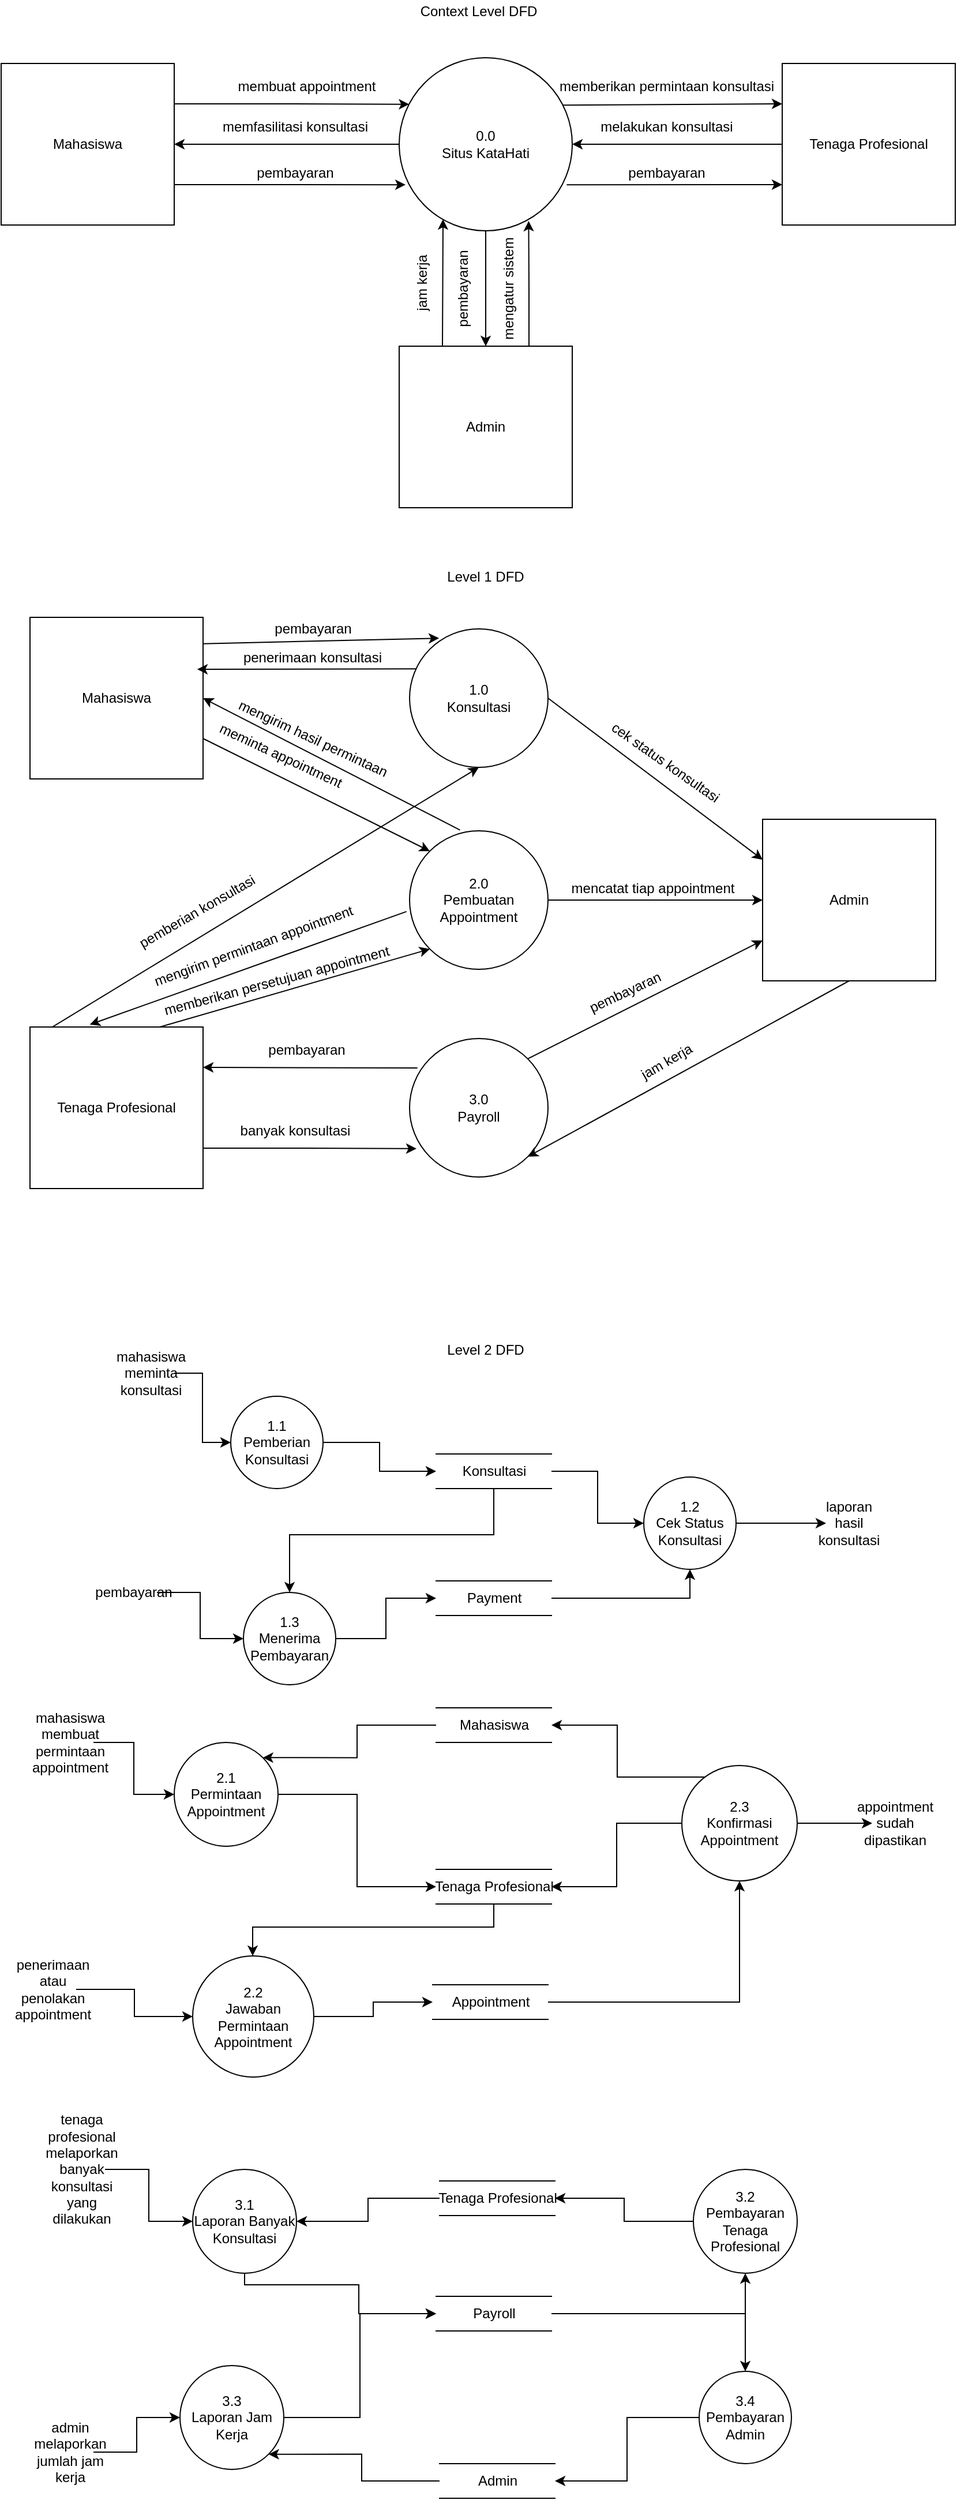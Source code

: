 <mxfile version="13.7.9" type="device"><diagram id="dkoTMwqlkXc6iOAvfyGz" name="Page-1"><mxGraphModel dx="920" dy="456" grid="1" gridSize="10" guides="1" tooltips="1" connect="1" arrows="1" fold="1" page="1" pageScale="1" pageWidth="827" pageHeight="1169" math="0" shadow="0"><root><mxCell id="0"/><mxCell id="1" parent="0"/><mxCell id="8Oj3R9MX_HztkE0eYJ9B-1" value="Context Level DFD" style="text;html=1;strokeColor=none;fillColor=none;align=center;verticalAlign=middle;whiteSpace=wrap;rounded=0;" parent="1" vertex="1"><mxGeometry x="304" y="40" width="220" height="20" as="geometry"/></mxCell><mxCell id="8Oj3R9MX_HztkE0eYJ9B-24" style="edgeStyle=orthogonalEdgeStyle;rounded=0;orthogonalLoop=1;jettySize=auto;html=1;entryX=1;entryY=0.5;entryDx=0;entryDy=0;" parent="1" source="8Oj3R9MX_HztkE0eYJ9B-2" target="8Oj3R9MX_HztkE0eYJ9B-3" edge="1"><mxGeometry relative="1" as="geometry"/></mxCell><mxCell id="8Oj3R9MX_HztkE0eYJ9B-47" style="edgeStyle=orthogonalEdgeStyle;rounded=0;orthogonalLoop=1;jettySize=auto;html=1;entryX=0.5;entryY=0;entryDx=0;entryDy=0;" parent="1" source="8Oj3R9MX_HztkE0eYJ9B-2" target="8Oj3R9MX_HztkE0eYJ9B-5" edge="1"><mxGeometry relative="1" as="geometry"/></mxCell><mxCell id="8Oj3R9MX_HztkE0eYJ9B-2" value="0.0&lt;br&gt;Situs KataHati" style="ellipse;whiteSpace=wrap;html=1;aspect=fixed;" parent="1" vertex="1"><mxGeometry x="345" y="90" width="150" height="150" as="geometry"/></mxCell><mxCell id="8Oj3R9MX_HztkE0eYJ9B-27" style="edgeStyle=orthogonalEdgeStyle;rounded=0;orthogonalLoop=1;jettySize=auto;html=1;exitX=1;exitY=0.25;exitDx=0;exitDy=0;entryX=0.058;entryY=0.269;entryDx=0;entryDy=0;entryPerimeter=0;" parent="1" source="8Oj3R9MX_HztkE0eYJ9B-3" target="8Oj3R9MX_HztkE0eYJ9B-2" edge="1"><mxGeometry relative="1" as="geometry"/></mxCell><mxCell id="8Oj3R9MX_HztkE0eYJ9B-29" style="edgeStyle=orthogonalEdgeStyle;rounded=0;orthogonalLoop=1;jettySize=auto;html=1;exitX=1;exitY=0.75;exitDx=0;exitDy=0;entryX=0.037;entryY=0.734;entryDx=0;entryDy=0;entryPerimeter=0;" parent="1" source="8Oj3R9MX_HztkE0eYJ9B-3" target="8Oj3R9MX_HztkE0eYJ9B-2" edge="1"><mxGeometry relative="1" as="geometry"/></mxCell><mxCell id="8Oj3R9MX_HztkE0eYJ9B-3" value="Mahasiswa" style="rounded=0;whiteSpace=wrap;html=1;" parent="1" vertex="1"><mxGeometry y="95" width="150" height="140" as="geometry"/></mxCell><mxCell id="8Oj3R9MX_HztkE0eYJ9B-31" style="edgeStyle=orthogonalEdgeStyle;rounded=0;orthogonalLoop=1;jettySize=auto;html=1;entryX=1;entryY=0.5;entryDx=0;entryDy=0;" parent="1" source="8Oj3R9MX_HztkE0eYJ9B-4" target="8Oj3R9MX_HztkE0eYJ9B-2" edge="1"><mxGeometry relative="1" as="geometry"/></mxCell><mxCell id="8Oj3R9MX_HztkE0eYJ9B-4" value="Tenaga Profesional" style="rounded=0;whiteSpace=wrap;html=1;" parent="1" vertex="1"><mxGeometry x="677" y="95" width="150" height="140" as="geometry"/></mxCell><mxCell id="8Oj3R9MX_HztkE0eYJ9B-49" style="edgeStyle=orthogonalEdgeStyle;rounded=0;orthogonalLoop=1;jettySize=auto;html=1;exitX=0.75;exitY=0;exitDx=0;exitDy=0;entryX=0.748;entryY=0.943;entryDx=0;entryDy=0;entryPerimeter=0;" parent="1" source="8Oj3R9MX_HztkE0eYJ9B-5" target="8Oj3R9MX_HztkE0eYJ9B-2" edge="1"><mxGeometry relative="1" as="geometry"/></mxCell><mxCell id="8Oj3R9MX_HztkE0eYJ9B-5" value="Admin" style="rounded=0;whiteSpace=wrap;html=1;" parent="1" vertex="1"><mxGeometry x="345" y="340" width="150" height="140" as="geometry"/></mxCell><mxCell id="8Oj3R9MX_HztkE0eYJ9B-8" value="membuat appointment" style="text;html=1;strokeColor=none;fillColor=none;align=center;verticalAlign=middle;whiteSpace=wrap;rounded=0;" parent="1" vertex="1"><mxGeometry x="195" y="105" width="140" height="20" as="geometry"/></mxCell><mxCell id="8Oj3R9MX_HztkE0eYJ9B-13" value="memfasilitasi konsultasi" style="text;html=1;strokeColor=none;fillColor=none;align=center;verticalAlign=middle;whiteSpace=wrap;rounded=0;" parent="1" vertex="1"><mxGeometry x="175" y="140" width="160" height="20" as="geometry"/></mxCell><mxCell id="8Oj3R9MX_HztkE0eYJ9B-14" value="pembayaran" style="text;html=1;strokeColor=none;fillColor=none;align=center;verticalAlign=middle;whiteSpace=wrap;rounded=0;" parent="1" vertex="1"><mxGeometry x="210" y="180" width="90" height="20" as="geometry"/></mxCell><mxCell id="8Oj3R9MX_HztkE0eYJ9B-15" value="memberikan permintaan konsultasi" style="text;html=1;strokeColor=none;fillColor=none;align=center;verticalAlign=middle;whiteSpace=wrap;rounded=0;" parent="1" vertex="1"><mxGeometry x="477" y="105" width="200" height="20" as="geometry"/></mxCell><mxCell id="8Oj3R9MX_HztkE0eYJ9B-16" value="melakukan konsultasi" style="text;html=1;strokeColor=none;fillColor=none;align=center;verticalAlign=middle;whiteSpace=wrap;rounded=0;" parent="1" vertex="1"><mxGeometry x="512" y="140" width="130" height="20" as="geometry"/></mxCell><mxCell id="8Oj3R9MX_HztkE0eYJ9B-17" value="pembayaran" style="text;html=1;strokeColor=none;fillColor=none;align=center;verticalAlign=middle;whiteSpace=wrap;rounded=0;" parent="1" vertex="1"><mxGeometry x="557" y="180" width="40" height="20" as="geometry"/></mxCell><mxCell id="8Oj3R9MX_HztkE0eYJ9B-30" value="" style="endArrow=classic;html=1;exitX=0.947;exitY=0.274;exitDx=0;exitDy=0;exitPerimeter=0;entryX=0;entryY=0.25;entryDx=0;entryDy=0;" parent="1" source="8Oj3R9MX_HztkE0eYJ9B-2" target="8Oj3R9MX_HztkE0eYJ9B-4" edge="1"><mxGeometry width="50" height="50" relative="1" as="geometry"><mxPoint x="490" y="160" as="sourcePoint"/><mxPoint x="540" y="110" as="targetPoint"/></mxGeometry></mxCell><mxCell id="8Oj3R9MX_HztkE0eYJ9B-32" value="" style="endArrow=classic;html=1;entryX=0;entryY=0.75;entryDx=0;entryDy=0;exitX=0.968;exitY=0.734;exitDx=0;exitDy=0;exitPerimeter=0;" parent="1" source="8Oj3R9MX_HztkE0eYJ9B-2" target="8Oj3R9MX_HztkE0eYJ9B-4" edge="1"><mxGeometry width="50" height="50" relative="1" as="geometry"><mxPoint x="380" y="240" as="sourcePoint"/><mxPoint x="430" y="190" as="targetPoint"/></mxGeometry></mxCell><mxCell id="8Oj3R9MX_HztkE0eYJ9B-33" value="" style="endArrow=classic;html=1;exitX=0.25;exitY=0;exitDx=0;exitDy=0;" parent="1" source="8Oj3R9MX_HztkE0eYJ9B-5" edge="1"><mxGeometry width="50" height="50" relative="1" as="geometry"><mxPoint x="380" y="320" as="sourcePoint"/><mxPoint x="383" y="230" as="targetPoint"/></mxGeometry></mxCell><mxCell id="8Oj3R9MX_HztkE0eYJ9B-35" value="pembayaran" style="text;html=1;strokeColor=none;fillColor=none;align=center;verticalAlign=middle;whiteSpace=wrap;rounded=0;rotation=-90;" parent="1" vertex="1"><mxGeometry x="354" y="280" width="93" height="20" as="geometry"/></mxCell><mxCell id="8Oj3R9MX_HztkE0eYJ9B-36" value="jam kerja" style="text;html=1;strokeColor=none;fillColor=none;align=center;verticalAlign=middle;whiteSpace=wrap;rounded=0;rotation=-90;" parent="1" vertex="1"><mxGeometry x="310" y="280" width="110" height="10" as="geometry"/></mxCell><mxCell id="8Oj3R9MX_HztkE0eYJ9B-38" value="Level 1 DFD" style="text;html=1;strokeColor=none;fillColor=none;align=center;verticalAlign=middle;whiteSpace=wrap;rounded=0;" parent="1" vertex="1"><mxGeometry x="345" y="530" width="150" height="20" as="geometry"/></mxCell><mxCell id="8Oj3R9MX_HztkE0eYJ9B-39" value="1.0&lt;br&gt;Konsultasi" style="ellipse;whiteSpace=wrap;html=1;aspect=fixed;" parent="1" vertex="1"><mxGeometry x="354" y="585" width="120" height="120" as="geometry"/></mxCell><mxCell id="8Oj3R9MX_HztkE0eYJ9B-61" style="edgeStyle=orthogonalEdgeStyle;rounded=0;orthogonalLoop=1;jettySize=auto;html=1;" parent="1" source="8Oj3R9MX_HztkE0eYJ9B-41" target="8Oj3R9MX_HztkE0eYJ9B-45" edge="1"><mxGeometry relative="1" as="geometry"/></mxCell><mxCell id="8Oj3R9MX_HztkE0eYJ9B-41" value="2.0&lt;br&gt;Pembuatan Appointment" style="ellipse;whiteSpace=wrap;html=1;aspect=fixed;" parent="1" vertex="1"><mxGeometry x="354" y="760" width="120" height="120" as="geometry"/></mxCell><mxCell id="8Oj3R9MX_HztkE0eYJ9B-42" value="3.0&lt;br&gt;Payroll" style="ellipse;whiteSpace=wrap;html=1;aspect=fixed;" parent="1" vertex="1"><mxGeometry x="354" y="940" width="120" height="120" as="geometry"/></mxCell><mxCell id="8Oj3R9MX_HztkE0eYJ9B-43" value="Mahasiswa" style="rounded=0;whiteSpace=wrap;html=1;" parent="1" vertex="1"><mxGeometry x="25" y="575" width="150" height="140" as="geometry"/></mxCell><mxCell id="8Oj3R9MX_HztkE0eYJ9B-57" style="edgeStyle=orthogonalEdgeStyle;rounded=0;orthogonalLoop=1;jettySize=auto;html=1;exitX=1;exitY=0.75;exitDx=0;exitDy=0;entryX=0.05;entryY=0.795;entryDx=0;entryDy=0;entryPerimeter=0;" parent="1" source="8Oj3R9MX_HztkE0eYJ9B-44" target="8Oj3R9MX_HztkE0eYJ9B-42" edge="1"><mxGeometry relative="1" as="geometry"/></mxCell><mxCell id="8Oj3R9MX_HztkE0eYJ9B-44" value="Tenaga Profesional" style="rounded=0;whiteSpace=wrap;html=1;" parent="1" vertex="1"><mxGeometry x="25" y="930" width="150" height="140" as="geometry"/></mxCell><mxCell id="8Oj3R9MX_HztkE0eYJ9B-45" value="Admin" style="rounded=0;whiteSpace=wrap;html=1;" parent="1" vertex="1"><mxGeometry x="660" y="750" width="150" height="140" as="geometry"/></mxCell><mxCell id="8Oj3R9MX_HztkE0eYJ9B-50" value="mengatur sistem" style="text;html=1;strokeColor=none;fillColor=none;align=center;verticalAlign=middle;whiteSpace=wrap;rounded=0;rotation=-90;" parent="1" vertex="1"><mxGeometry x="380" y="280" width="120" height="20" as="geometry"/></mxCell><mxCell id="8Oj3R9MX_HztkE0eYJ9B-51" value="" style="endArrow=classic;html=1;exitX=1;exitY=0;exitDx=0;exitDy=0;entryX=0;entryY=0.75;entryDx=0;entryDy=0;" parent="1" source="8Oj3R9MX_HztkE0eYJ9B-42" target="8Oj3R9MX_HztkE0eYJ9B-45" edge="1"><mxGeometry width="50" height="50" relative="1" as="geometry"><mxPoint x="500" y="1000" as="sourcePoint"/><mxPoint x="550" y="950" as="targetPoint"/></mxGeometry></mxCell><mxCell id="8Oj3R9MX_HztkE0eYJ9B-53" value="pembayaran" style="text;html=1;strokeColor=none;fillColor=none;align=center;verticalAlign=middle;whiteSpace=wrap;rounded=0;rotation=-25;" parent="1" vertex="1"><mxGeometry x="477" y="890" width="128" height="20" as="geometry"/></mxCell><mxCell id="8Oj3R9MX_HztkE0eYJ9B-54" value="" style="endArrow=classic;html=1;exitX=0.5;exitY=1;exitDx=0;exitDy=0;entryX=1;entryY=1;entryDx=0;entryDy=0;" parent="1" source="8Oj3R9MX_HztkE0eYJ9B-45" target="8Oj3R9MX_HztkE0eYJ9B-42" edge="1"><mxGeometry width="50" height="50" relative="1" as="geometry"><mxPoint x="420" y="920" as="sourcePoint"/><mxPoint x="470" y="870" as="targetPoint"/></mxGeometry></mxCell><mxCell id="8Oj3R9MX_HztkE0eYJ9B-55" value="jam kerja" style="text;html=1;strokeColor=none;fillColor=none;align=center;verticalAlign=middle;whiteSpace=wrap;rounded=0;rotation=-30;" parent="1" vertex="1"><mxGeometry x="537" y="950" width="80" height="20" as="geometry"/></mxCell><mxCell id="8Oj3R9MX_HztkE0eYJ9B-58" value="banyak konsultasi" style="text;html=1;strokeColor=none;fillColor=none;align=center;verticalAlign=middle;whiteSpace=wrap;rounded=0;" parent="1" vertex="1"><mxGeometry x="200" y="1010" width="110" height="20" as="geometry"/></mxCell><mxCell id="8Oj3R9MX_HztkE0eYJ9B-59" value="" style="endArrow=classic;html=1;exitX=0.057;exitY=0.213;exitDx=0;exitDy=0;exitPerimeter=0;entryX=1;entryY=0.25;entryDx=0;entryDy=0;" parent="1" source="8Oj3R9MX_HztkE0eYJ9B-42" target="8Oj3R9MX_HztkE0eYJ9B-44" edge="1"><mxGeometry width="50" height="50" relative="1" as="geometry"><mxPoint x="420" y="870" as="sourcePoint"/><mxPoint x="470" y="820" as="targetPoint"/></mxGeometry></mxCell><mxCell id="8Oj3R9MX_HztkE0eYJ9B-60" value="pembayaran" style="text;html=1;strokeColor=none;fillColor=none;align=center;verticalAlign=middle;whiteSpace=wrap;rounded=0;" parent="1" vertex="1"><mxGeometry x="245" y="940" width="40" height="20" as="geometry"/></mxCell><mxCell id="8Oj3R9MX_HztkE0eYJ9B-62" value="mencatat tiap appointment" style="text;html=1;strokeColor=none;fillColor=none;align=center;verticalAlign=middle;whiteSpace=wrap;rounded=0;" parent="1" vertex="1"><mxGeometry x="488" y="800" width="154" height="20" as="geometry"/></mxCell><mxCell id="8Oj3R9MX_HztkE0eYJ9B-63" value="" style="endArrow=classic;html=1;exitX=0.75;exitY=0;exitDx=0;exitDy=0;entryX=0;entryY=1;entryDx=0;entryDy=0;" parent="1" source="8Oj3R9MX_HztkE0eYJ9B-44" target="8Oj3R9MX_HztkE0eYJ9B-41" edge="1"><mxGeometry width="50" height="50" relative="1" as="geometry"><mxPoint x="420" y="930" as="sourcePoint"/><mxPoint x="470" y="880" as="targetPoint"/></mxGeometry></mxCell><mxCell id="8Oj3R9MX_HztkE0eYJ9B-64" value="" style="endArrow=classic;html=1;exitX=1;exitY=0.75;exitDx=0;exitDy=0;entryX=0;entryY=0;entryDx=0;entryDy=0;" parent="1" source="8Oj3R9MX_HztkE0eYJ9B-43" target="8Oj3R9MX_HztkE0eYJ9B-41" edge="1"><mxGeometry width="50" height="50" relative="1" as="geometry"><mxPoint x="420" y="840" as="sourcePoint"/><mxPoint x="470" y="790" as="targetPoint"/></mxGeometry></mxCell><mxCell id="8Oj3R9MX_HztkE0eYJ9B-65" value="meminta appointment" style="text;html=1;strokeColor=none;fillColor=none;align=center;verticalAlign=middle;whiteSpace=wrap;rounded=0;rotation=25;" parent="1" vertex="1"><mxGeometry x="160" y="685" width="165" height="20" as="geometry"/></mxCell><mxCell id="8Oj3R9MX_HztkE0eYJ9B-66" value="memberikan persetujuan appointment&lt;br&gt;" style="text;html=1;strokeColor=none;fillColor=none;align=center;verticalAlign=middle;whiteSpace=wrap;rounded=0;rotation=-15;" parent="1" vertex="1"><mxGeometry x="124.0" y="880" width="230" height="20" as="geometry"/></mxCell><mxCell id="8Oj3R9MX_HztkE0eYJ9B-67" value="" style="endArrow=classic;html=1;exitX=-0.022;exitY=0.583;exitDx=0;exitDy=0;exitPerimeter=0;entryX=0.346;entryY=-0.015;entryDx=0;entryDy=0;entryPerimeter=0;" parent="1" source="8Oj3R9MX_HztkE0eYJ9B-41" target="8Oj3R9MX_HztkE0eYJ9B-44" edge="1"><mxGeometry width="50" height="50" relative="1" as="geometry"><mxPoint x="420" y="890" as="sourcePoint"/><mxPoint x="40" y="920" as="targetPoint"/></mxGeometry></mxCell><mxCell id="8Oj3R9MX_HztkE0eYJ9B-68" value="mengirim permintaan appointment" style="text;html=1;strokeColor=none;fillColor=none;align=center;verticalAlign=middle;whiteSpace=wrap;rounded=0;rotation=-20;" parent="1" vertex="1"><mxGeometry x="118.5" y="850" width="200" height="20" as="geometry"/></mxCell><mxCell id="8Oj3R9MX_HztkE0eYJ9B-71" value="" style="endArrow=classic;html=1;exitX=0.364;exitY=-0.006;exitDx=0;exitDy=0;exitPerimeter=0;entryX=1;entryY=0.5;entryDx=0;entryDy=0;" parent="1" source="8Oj3R9MX_HztkE0eYJ9B-41" target="8Oj3R9MX_HztkE0eYJ9B-43" edge="1"><mxGeometry width="50" height="50" relative="1" as="geometry"><mxPoint x="420" y="860" as="sourcePoint"/><mxPoint x="470" y="810" as="targetPoint"/></mxGeometry></mxCell><mxCell id="8Oj3R9MX_HztkE0eYJ9B-72" value="mengirim hasil permintaan" style="text;html=1;strokeColor=none;fillColor=none;align=center;verticalAlign=middle;whiteSpace=wrap;rounded=0;rotation=25;" parent="1" vertex="1"><mxGeometry x="182.5" y="670" width="175" height="20" as="geometry"/></mxCell><mxCell id="8Oj3R9MX_HztkE0eYJ9B-73" value="" style="endArrow=classic;html=1;exitX=0.05;exitY=0.289;exitDx=0;exitDy=0;exitPerimeter=0;" parent="1" source="8Oj3R9MX_HztkE0eYJ9B-39" edge="1"><mxGeometry width="50" height="50" relative="1" as="geometry"><mxPoint x="420" y="840" as="sourcePoint"/><mxPoint x="170" y="620" as="targetPoint"/><Array as="points"/></mxGeometry></mxCell><mxCell id="8Oj3R9MX_HztkE0eYJ9B-74" value="penerimaan konsultasi" style="text;html=1;strokeColor=none;fillColor=none;align=center;verticalAlign=middle;whiteSpace=wrap;rounded=0;" parent="1" vertex="1"><mxGeometry x="195" y="600" width="150" height="20" as="geometry"/></mxCell><mxCell id="8Oj3R9MX_HztkE0eYJ9B-75" value="" style="endArrow=classic;html=1;exitX=0.126;exitY=0.002;exitDx=0;exitDy=0;exitPerimeter=0;entryX=0.5;entryY=1;entryDx=0;entryDy=0;" parent="1" source="8Oj3R9MX_HztkE0eYJ9B-44" target="8Oj3R9MX_HztkE0eYJ9B-39" edge="1"><mxGeometry width="50" height="50" relative="1" as="geometry"><mxPoint x="420" y="860" as="sourcePoint"/><mxPoint x="470" y="810" as="targetPoint"/></mxGeometry></mxCell><mxCell id="8Oj3R9MX_HztkE0eYJ9B-77" value="" style="endArrow=classic;html=1;exitX=0.999;exitY=0.163;exitDx=0;exitDy=0;exitPerimeter=0;entryX=0.213;entryY=0.067;entryDx=0;entryDy=0;entryPerimeter=0;" parent="1" source="8Oj3R9MX_HztkE0eYJ9B-43" target="8Oj3R9MX_HztkE0eYJ9B-39" edge="1"><mxGeometry width="50" height="50" relative="1" as="geometry"><mxPoint x="280" y="620" as="sourcePoint"/><mxPoint x="330" y="570" as="targetPoint"/></mxGeometry></mxCell><mxCell id="8Oj3R9MX_HztkE0eYJ9B-78" value="pembayaran" style="text;html=1;strokeColor=none;fillColor=none;align=center;verticalAlign=middle;whiteSpace=wrap;rounded=0;" parent="1" vertex="1"><mxGeometry x="221.5" y="575" width="97" height="20" as="geometry"/></mxCell><mxCell id="8Oj3R9MX_HztkE0eYJ9B-79" value="pemberian konsultasi" style="text;html=1;strokeColor=none;fillColor=none;align=center;verticalAlign=middle;whiteSpace=wrap;rounded=0;rotation=-30;" parent="1" vertex="1"><mxGeometry x="95" y="820" width="150" height="20" as="geometry"/></mxCell><mxCell id="8Oj3R9MX_HztkE0eYJ9B-80" value="" style="endArrow=classic;html=1;exitX=1;exitY=0.5;exitDx=0;exitDy=0;entryX=0;entryY=0.25;entryDx=0;entryDy=0;" parent="1" source="8Oj3R9MX_HztkE0eYJ9B-39" target="8Oj3R9MX_HztkE0eYJ9B-45" edge="1"><mxGeometry width="50" height="50" relative="1" as="geometry"><mxPoint x="420" y="850" as="sourcePoint"/><mxPoint x="470" y="800" as="targetPoint"/></mxGeometry></mxCell><mxCell id="8Oj3R9MX_HztkE0eYJ9B-82" value="&amp;nbsp;cek status konsultasi" style="text;html=1;strokeColor=none;fillColor=none;align=center;verticalAlign=middle;whiteSpace=wrap;rounded=0;rotation=35;" parent="1" vertex="1"><mxGeometry x="488" y="690" width="173" height="20" as="geometry"/></mxCell><mxCell id="8Oj3R9MX_HztkE0eYJ9B-83" value="Level 2 DFD" style="text;html=1;strokeColor=none;fillColor=none;align=center;verticalAlign=middle;whiteSpace=wrap;rounded=0;" parent="1" vertex="1"><mxGeometry x="322" y="1200" width="196" height="20" as="geometry"/></mxCell><mxCell id="zdmndvSYFPWUfoJBN7Kb-12" style="edgeStyle=orthogonalEdgeStyle;rounded=0;orthogonalLoop=1;jettySize=auto;html=1;entryX=0;entryY=0.5;entryDx=0;entryDy=0;" edge="1" parent="1" source="8Oj3R9MX_HztkE0eYJ9B-84" target="zdmndvSYFPWUfoJBN7Kb-3"><mxGeometry relative="1" as="geometry"/></mxCell><mxCell id="8Oj3R9MX_HztkE0eYJ9B-84" value="1.3&lt;br&gt;Menerima&lt;br&gt;Pembayaran" style="ellipse;whiteSpace=wrap;html=1;aspect=fixed;" parent="1" vertex="1"><mxGeometry x="210" y="1420" width="80" height="80" as="geometry"/></mxCell><mxCell id="zdmndvSYFPWUfoJBN7Kb-18" style="edgeStyle=orthogonalEdgeStyle;rounded=0;orthogonalLoop=1;jettySize=auto;html=1;entryX=0;entryY=0.5;entryDx=0;entryDy=0;" edge="1" parent="1" source="8Oj3R9MX_HztkE0eYJ9B-85" target="zdmndvSYFPWUfoJBN7Kb-17"><mxGeometry relative="1" as="geometry"/></mxCell><mxCell id="8Oj3R9MX_HztkE0eYJ9B-85" value="1.2&lt;br&gt;Cek Status Konsultasi" style="ellipse;whiteSpace=wrap;html=1;aspect=fixed;" parent="1" vertex="1"><mxGeometry x="557" y="1320" width="80" height="80" as="geometry"/></mxCell><mxCell id="zdmndvSYFPWUfoJBN7Kb-10" style="edgeStyle=orthogonalEdgeStyle;rounded=0;orthogonalLoop=1;jettySize=auto;html=1;entryX=0;entryY=0.5;entryDx=0;entryDy=0;" edge="1" parent="1" source="zdmndvSYFPWUfoJBN7Kb-1" target="zdmndvSYFPWUfoJBN7Kb-4"><mxGeometry relative="1" as="geometry"/></mxCell><mxCell id="zdmndvSYFPWUfoJBN7Kb-1" value="1.1&lt;br&gt;Pemberian Konsultasi" style="ellipse;whiteSpace=wrap;html=1;aspect=fixed;" vertex="1" parent="1"><mxGeometry x="199" y="1250" width="80" height="80" as="geometry"/></mxCell><mxCell id="zdmndvSYFPWUfoJBN7Kb-16" style="edgeStyle=orthogonalEdgeStyle;rounded=0;orthogonalLoop=1;jettySize=auto;html=1;entryX=0.5;entryY=1;entryDx=0;entryDy=0;" edge="1" parent="1" source="zdmndvSYFPWUfoJBN7Kb-3" target="8Oj3R9MX_HztkE0eYJ9B-85"><mxGeometry relative="1" as="geometry"/></mxCell><mxCell id="zdmndvSYFPWUfoJBN7Kb-3" value="Payment" style="html=1;dashed=0;whitespace=wrap;shape=partialRectangle;right=0;left=0;" vertex="1" parent="1"><mxGeometry x="377" y="1410" width="100" height="30" as="geometry"/></mxCell><mxCell id="zdmndvSYFPWUfoJBN7Kb-11" style="edgeStyle=orthogonalEdgeStyle;rounded=0;orthogonalLoop=1;jettySize=auto;html=1;" edge="1" parent="1" source="zdmndvSYFPWUfoJBN7Kb-4" target="8Oj3R9MX_HztkE0eYJ9B-85"><mxGeometry relative="1" as="geometry"/></mxCell><mxCell id="zdmndvSYFPWUfoJBN7Kb-15" style="edgeStyle=orthogonalEdgeStyle;rounded=0;orthogonalLoop=1;jettySize=auto;html=1;" edge="1" parent="1" source="zdmndvSYFPWUfoJBN7Kb-4" target="8Oj3R9MX_HztkE0eYJ9B-84"><mxGeometry relative="1" as="geometry"><Array as="points"><mxPoint x="427" y="1370"/><mxPoint x="250" y="1370"/></Array></mxGeometry></mxCell><mxCell id="zdmndvSYFPWUfoJBN7Kb-4" value="Konsultasi" style="html=1;dashed=0;whitespace=wrap;shape=partialRectangle;right=0;left=0;" vertex="1" parent="1"><mxGeometry x="377" y="1300" width="100" height="30" as="geometry"/></mxCell><mxCell id="zdmndvSYFPWUfoJBN7Kb-6" style="edgeStyle=orthogonalEdgeStyle;rounded=0;orthogonalLoop=1;jettySize=auto;html=1;exitX=0.5;exitY=1;exitDx=0;exitDy=0;" edge="1" parent="1" source="zdmndvSYFPWUfoJBN7Kb-3" target="zdmndvSYFPWUfoJBN7Kb-3"><mxGeometry relative="1" as="geometry"/></mxCell><mxCell id="zdmndvSYFPWUfoJBN7Kb-9" style="edgeStyle=orthogonalEdgeStyle;rounded=0;orthogonalLoop=1;jettySize=auto;html=1;entryX=0;entryY=0.5;entryDx=0;entryDy=0;" edge="1" parent="1" source="zdmndvSYFPWUfoJBN7Kb-7" target="zdmndvSYFPWUfoJBN7Kb-1"><mxGeometry relative="1" as="geometry"/></mxCell><mxCell id="zdmndvSYFPWUfoJBN7Kb-7" value="mahasiswa meminta konsultasi" style="text;html=1;strokeColor=none;fillColor=none;align=center;verticalAlign=middle;whiteSpace=wrap;rounded=0;" vertex="1" parent="1"><mxGeometry x="110" y="1220" width="40" height="20" as="geometry"/></mxCell><mxCell id="zdmndvSYFPWUfoJBN7Kb-14" style="edgeStyle=orthogonalEdgeStyle;rounded=0;orthogonalLoop=1;jettySize=auto;html=1;" edge="1" parent="1" source="zdmndvSYFPWUfoJBN7Kb-13" target="8Oj3R9MX_HztkE0eYJ9B-84"><mxGeometry relative="1" as="geometry"/></mxCell><mxCell id="zdmndvSYFPWUfoJBN7Kb-13" value="pembayaran" style="text;html=1;strokeColor=none;fillColor=none;align=center;verticalAlign=middle;whiteSpace=wrap;rounded=0;" vertex="1" parent="1"><mxGeometry x="95" y="1410" width="40" height="20" as="geometry"/></mxCell><mxCell id="zdmndvSYFPWUfoJBN7Kb-17" value="laporan hasil konsultasi" style="text;html=1;strokeColor=none;fillColor=none;align=center;verticalAlign=middle;whiteSpace=wrap;rounded=0;" vertex="1" parent="1"><mxGeometry x="715" y="1350" width="40" height="20" as="geometry"/></mxCell><mxCell id="zdmndvSYFPWUfoJBN7Kb-28" style="edgeStyle=orthogonalEdgeStyle;rounded=0;orthogonalLoop=1;jettySize=auto;html=1;entryX=0;entryY=0.5;entryDx=0;entryDy=0;" edge="1" parent="1" source="zdmndvSYFPWUfoJBN7Kb-19" target="zdmndvSYFPWUfoJBN7Kb-22"><mxGeometry relative="1" as="geometry"/></mxCell><mxCell id="zdmndvSYFPWUfoJBN7Kb-19" value="2.1&lt;br&gt;Permintaan Appointment" style="ellipse;whiteSpace=wrap;html=1;aspect=fixed;" vertex="1" parent="1"><mxGeometry x="150" y="1550" width="90" height="90" as="geometry"/></mxCell><mxCell id="zdmndvSYFPWUfoJBN7Kb-33" style="edgeStyle=orthogonalEdgeStyle;rounded=0;orthogonalLoop=1;jettySize=auto;html=1;entryX=0.5;entryY=1;entryDx=0;entryDy=0;" edge="1" parent="1" source="zdmndvSYFPWUfoJBN7Kb-20" target="zdmndvSYFPWUfoJBN7Kb-24"><mxGeometry relative="1" as="geometry"><mxPoint x="640" y="1680" as="targetPoint"/></mxGeometry></mxCell><mxCell id="zdmndvSYFPWUfoJBN7Kb-20" value="Appointment" style="html=1;dashed=0;whitespace=wrap;shape=partialRectangle;right=0;left=0;" vertex="1" parent="1"><mxGeometry x="374" y="1760" width="100" height="30" as="geometry"/></mxCell><mxCell id="zdmndvSYFPWUfoJBN7Kb-25" style="edgeStyle=orthogonalEdgeStyle;rounded=0;orthogonalLoop=1;jettySize=auto;html=1;entryX=1;entryY=0;entryDx=0;entryDy=0;" edge="1" parent="1" source="zdmndvSYFPWUfoJBN7Kb-21" target="zdmndvSYFPWUfoJBN7Kb-19"><mxGeometry relative="1" as="geometry"/></mxCell><mxCell id="zdmndvSYFPWUfoJBN7Kb-21" value="Mahasiswa" style="html=1;dashed=0;whitespace=wrap;shape=partialRectangle;right=0;left=0;" vertex="1" parent="1"><mxGeometry x="377" y="1520" width="100" height="30" as="geometry"/></mxCell><mxCell id="zdmndvSYFPWUfoJBN7Kb-29" style="edgeStyle=orthogonalEdgeStyle;rounded=0;orthogonalLoop=1;jettySize=auto;html=1;" edge="1" parent="1" source="zdmndvSYFPWUfoJBN7Kb-22" target="zdmndvSYFPWUfoJBN7Kb-23"><mxGeometry relative="1" as="geometry"><Array as="points"><mxPoint x="427" y="1710"/><mxPoint x="218" y="1710"/></Array></mxGeometry></mxCell><mxCell id="zdmndvSYFPWUfoJBN7Kb-22" value="Tenaga Profesional" style="html=1;dashed=0;whitespace=wrap;shape=partialRectangle;right=0;left=0;" vertex="1" parent="1"><mxGeometry x="377" y="1660" width="100" height="30" as="geometry"/></mxCell><mxCell id="zdmndvSYFPWUfoJBN7Kb-32" style="edgeStyle=orthogonalEdgeStyle;rounded=0;orthogonalLoop=1;jettySize=auto;html=1;entryX=0;entryY=0.5;entryDx=0;entryDy=0;" edge="1" parent="1" source="zdmndvSYFPWUfoJBN7Kb-23" target="zdmndvSYFPWUfoJBN7Kb-20"><mxGeometry relative="1" as="geometry"/></mxCell><mxCell id="zdmndvSYFPWUfoJBN7Kb-23" value="2.2&lt;br&gt;Jawaban Permintaan Appointment" style="ellipse;whiteSpace=wrap;html=1;aspect=fixed;" vertex="1" parent="1"><mxGeometry x="166" y="1735" width="105" height="105" as="geometry"/></mxCell><mxCell id="zdmndvSYFPWUfoJBN7Kb-34" style="edgeStyle=orthogonalEdgeStyle;rounded=0;orthogonalLoop=1;jettySize=auto;html=1;entryX=1;entryY=0.5;entryDx=0;entryDy=0;" edge="1" parent="1" source="zdmndvSYFPWUfoJBN7Kb-24" target="zdmndvSYFPWUfoJBN7Kb-22"><mxGeometry relative="1" as="geometry"/></mxCell><mxCell id="zdmndvSYFPWUfoJBN7Kb-35" style="edgeStyle=orthogonalEdgeStyle;rounded=0;orthogonalLoop=1;jettySize=auto;html=1;entryX=1;entryY=0.5;entryDx=0;entryDy=0;" edge="1" parent="1" source="zdmndvSYFPWUfoJBN7Kb-24" target="zdmndvSYFPWUfoJBN7Kb-21"><mxGeometry relative="1" as="geometry"><Array as="points"><mxPoint x="534" y="1580"/><mxPoint x="534" y="1535"/></Array></mxGeometry></mxCell><mxCell id="zdmndvSYFPWUfoJBN7Kb-37" style="edgeStyle=orthogonalEdgeStyle;rounded=0;orthogonalLoop=1;jettySize=auto;html=1;" edge="1" parent="1" source="zdmndvSYFPWUfoJBN7Kb-24" target="zdmndvSYFPWUfoJBN7Kb-36"><mxGeometry relative="1" as="geometry"/></mxCell><mxCell id="zdmndvSYFPWUfoJBN7Kb-24" value="2.3&lt;br&gt;Konfirmasi Appointment" style="ellipse;whiteSpace=wrap;html=1;aspect=fixed;" vertex="1" parent="1"><mxGeometry x="590" y="1570" width="100" height="100" as="geometry"/></mxCell><mxCell id="zdmndvSYFPWUfoJBN7Kb-27" style="edgeStyle=orthogonalEdgeStyle;rounded=0;orthogonalLoop=1;jettySize=auto;html=1;entryX=0;entryY=0.5;entryDx=0;entryDy=0;" edge="1" parent="1" source="zdmndvSYFPWUfoJBN7Kb-26" target="zdmndvSYFPWUfoJBN7Kb-19"><mxGeometry relative="1" as="geometry"/></mxCell><mxCell id="zdmndvSYFPWUfoJBN7Kb-26" value="mahasiswa membuat permintaan appointment" style="text;html=1;strokeColor=none;fillColor=none;align=center;verticalAlign=middle;whiteSpace=wrap;rounded=0;" vertex="1" parent="1"><mxGeometry x="40" y="1540" width="40" height="20" as="geometry"/></mxCell><mxCell id="zdmndvSYFPWUfoJBN7Kb-31" style="edgeStyle=orthogonalEdgeStyle;rounded=0;orthogonalLoop=1;jettySize=auto;html=1;entryX=0;entryY=0.5;entryDx=0;entryDy=0;" edge="1" parent="1" source="zdmndvSYFPWUfoJBN7Kb-30" target="zdmndvSYFPWUfoJBN7Kb-23"><mxGeometry relative="1" as="geometry"/></mxCell><mxCell id="zdmndvSYFPWUfoJBN7Kb-30" value="penerimaan atau penolakan appointment" style="text;html=1;strokeColor=none;fillColor=none;align=center;verticalAlign=middle;whiteSpace=wrap;rounded=0;" vertex="1" parent="1"><mxGeometry x="25" y="1754" width="40" height="20" as="geometry"/></mxCell><mxCell id="zdmndvSYFPWUfoJBN7Kb-36" value="appointment sudah dipastikan" style="text;html=1;strokeColor=none;fillColor=none;align=center;verticalAlign=middle;whiteSpace=wrap;rounded=0;" vertex="1" parent="1"><mxGeometry x="755" y="1610" width="40" height="20" as="geometry"/></mxCell><mxCell id="zdmndvSYFPWUfoJBN7Kb-42" style="edgeStyle=orthogonalEdgeStyle;rounded=0;orthogonalLoop=1;jettySize=auto;html=1;entryX=1;entryY=0.5;entryDx=0;entryDy=0;" edge="1" parent="1" source="zdmndvSYFPWUfoJBN7Kb-38" target="zdmndvSYFPWUfoJBN7Kb-41"><mxGeometry relative="1" as="geometry"/></mxCell><mxCell id="zdmndvSYFPWUfoJBN7Kb-38" value="Tenaga Profesional" style="html=1;dashed=0;whitespace=wrap;shape=partialRectangle;right=0;left=0;" vertex="1" parent="1"><mxGeometry x="380" y="1930" width="100" height="30" as="geometry"/></mxCell><mxCell id="zdmndvSYFPWUfoJBN7Kb-55" style="edgeStyle=orthogonalEdgeStyle;rounded=0;orthogonalLoop=1;jettySize=auto;html=1;entryX=1;entryY=1;entryDx=0;entryDy=0;" edge="1" parent="1" source="zdmndvSYFPWUfoJBN7Kb-39" target="zdmndvSYFPWUfoJBN7Kb-50"><mxGeometry relative="1" as="geometry"/></mxCell><mxCell id="zdmndvSYFPWUfoJBN7Kb-39" value="Admin" style="html=1;dashed=0;whitespace=wrap;shape=partialRectangle;right=0;left=0;" vertex="1" parent="1"><mxGeometry x="380" y="2175" width="100" height="30" as="geometry"/></mxCell><mxCell id="zdmndvSYFPWUfoJBN7Kb-47" style="edgeStyle=orthogonalEdgeStyle;rounded=0;orthogonalLoop=1;jettySize=auto;html=1;" edge="1" parent="1" source="zdmndvSYFPWUfoJBN7Kb-40" target="zdmndvSYFPWUfoJBN7Kb-46"><mxGeometry relative="1" as="geometry"/></mxCell><mxCell id="zdmndvSYFPWUfoJBN7Kb-57" style="edgeStyle=orthogonalEdgeStyle;rounded=0;orthogonalLoop=1;jettySize=auto;html=1;" edge="1" parent="1" source="zdmndvSYFPWUfoJBN7Kb-40" target="zdmndvSYFPWUfoJBN7Kb-56"><mxGeometry relative="1" as="geometry"/></mxCell><mxCell id="zdmndvSYFPWUfoJBN7Kb-40" value="Payroll" style="html=1;dashed=0;whitespace=wrap;shape=partialRectangle;right=0;left=0;" vertex="1" parent="1"><mxGeometry x="377" y="2030" width="100" height="30" as="geometry"/></mxCell><mxCell id="zdmndvSYFPWUfoJBN7Kb-45" style="edgeStyle=orthogonalEdgeStyle;rounded=0;orthogonalLoop=1;jettySize=auto;html=1;entryX=0;entryY=0.5;entryDx=0;entryDy=0;" edge="1" parent="1" source="zdmndvSYFPWUfoJBN7Kb-41" target="zdmndvSYFPWUfoJBN7Kb-40"><mxGeometry relative="1" as="geometry"><Array as="points"><mxPoint x="211" y="2020"/><mxPoint x="310" y="2020"/><mxPoint x="310" y="2045"/></Array></mxGeometry></mxCell><mxCell id="zdmndvSYFPWUfoJBN7Kb-41" value="3.1&lt;br&gt;Laporan Banyak Konsultasi" style="ellipse;whiteSpace=wrap;html=1;aspect=fixed;" vertex="1" parent="1"><mxGeometry x="166" y="1920" width="90" height="90" as="geometry"/></mxCell><mxCell id="zdmndvSYFPWUfoJBN7Kb-44" style="edgeStyle=orthogonalEdgeStyle;rounded=0;orthogonalLoop=1;jettySize=auto;html=1;entryX=0;entryY=0.5;entryDx=0;entryDy=0;" edge="1" parent="1" source="zdmndvSYFPWUfoJBN7Kb-43" target="zdmndvSYFPWUfoJBN7Kb-41"><mxGeometry relative="1" as="geometry"/></mxCell><mxCell id="zdmndvSYFPWUfoJBN7Kb-43" value="tenaga profesional melaporkan banyak konsultasi yang dilakukan" style="text;html=1;strokeColor=none;fillColor=none;align=center;verticalAlign=middle;whiteSpace=wrap;rounded=0;" vertex="1" parent="1"><mxGeometry x="50" y="1910" width="40" height="20" as="geometry"/></mxCell><mxCell id="zdmndvSYFPWUfoJBN7Kb-48" style="edgeStyle=orthogonalEdgeStyle;rounded=0;orthogonalLoop=1;jettySize=auto;html=1;entryX=1;entryY=0.5;entryDx=0;entryDy=0;" edge="1" parent="1" source="zdmndvSYFPWUfoJBN7Kb-46" target="zdmndvSYFPWUfoJBN7Kb-38"><mxGeometry relative="1" as="geometry"/></mxCell><mxCell id="zdmndvSYFPWUfoJBN7Kb-46" value="3.2&lt;br&gt;Pembayaran Tenaga Profesional" style="ellipse;whiteSpace=wrap;html=1;aspect=fixed;" vertex="1" parent="1"><mxGeometry x="600" y="1920" width="90" height="90" as="geometry"/></mxCell><mxCell id="zdmndvSYFPWUfoJBN7Kb-54" style="edgeStyle=orthogonalEdgeStyle;rounded=0;orthogonalLoop=1;jettySize=auto;html=1;entryX=0;entryY=0.5;entryDx=0;entryDy=0;" edge="1" parent="1" source="zdmndvSYFPWUfoJBN7Kb-50" target="zdmndvSYFPWUfoJBN7Kb-40"><mxGeometry relative="1" as="geometry"><Array as="points"><mxPoint x="311" y="2135"/><mxPoint x="311" y="2045"/></Array></mxGeometry></mxCell><mxCell id="zdmndvSYFPWUfoJBN7Kb-50" value="3.3&lt;br&gt;Laporan Jam Kerja" style="ellipse;whiteSpace=wrap;html=1;aspect=fixed;" vertex="1" parent="1"><mxGeometry x="155" y="2090" width="90" height="90" as="geometry"/></mxCell><mxCell id="zdmndvSYFPWUfoJBN7Kb-53" style="edgeStyle=orthogonalEdgeStyle;rounded=0;orthogonalLoop=1;jettySize=auto;html=1;" edge="1" parent="1" source="zdmndvSYFPWUfoJBN7Kb-52" target="zdmndvSYFPWUfoJBN7Kb-50"><mxGeometry relative="1" as="geometry"/></mxCell><mxCell id="zdmndvSYFPWUfoJBN7Kb-52" value="admin melaporkan jumlah jam kerja" style="text;html=1;strokeColor=none;fillColor=none;align=center;verticalAlign=middle;whiteSpace=wrap;rounded=0;" vertex="1" parent="1"><mxGeometry x="40" y="2155" width="40" height="20" as="geometry"/></mxCell><mxCell id="zdmndvSYFPWUfoJBN7Kb-58" style="edgeStyle=orthogonalEdgeStyle;rounded=0;orthogonalLoop=1;jettySize=auto;html=1;entryX=1;entryY=0.5;entryDx=0;entryDy=0;" edge="1" parent="1" source="zdmndvSYFPWUfoJBN7Kb-56" target="zdmndvSYFPWUfoJBN7Kb-39"><mxGeometry relative="1" as="geometry"/></mxCell><mxCell id="zdmndvSYFPWUfoJBN7Kb-56" value="3.4&lt;br&gt;Pembayaran Admin" style="ellipse;whiteSpace=wrap;html=1;aspect=fixed;" vertex="1" parent="1"><mxGeometry x="605" y="2095" width="80" height="80" as="geometry"/></mxCell></root></mxGraphModel></diagram></mxfile>